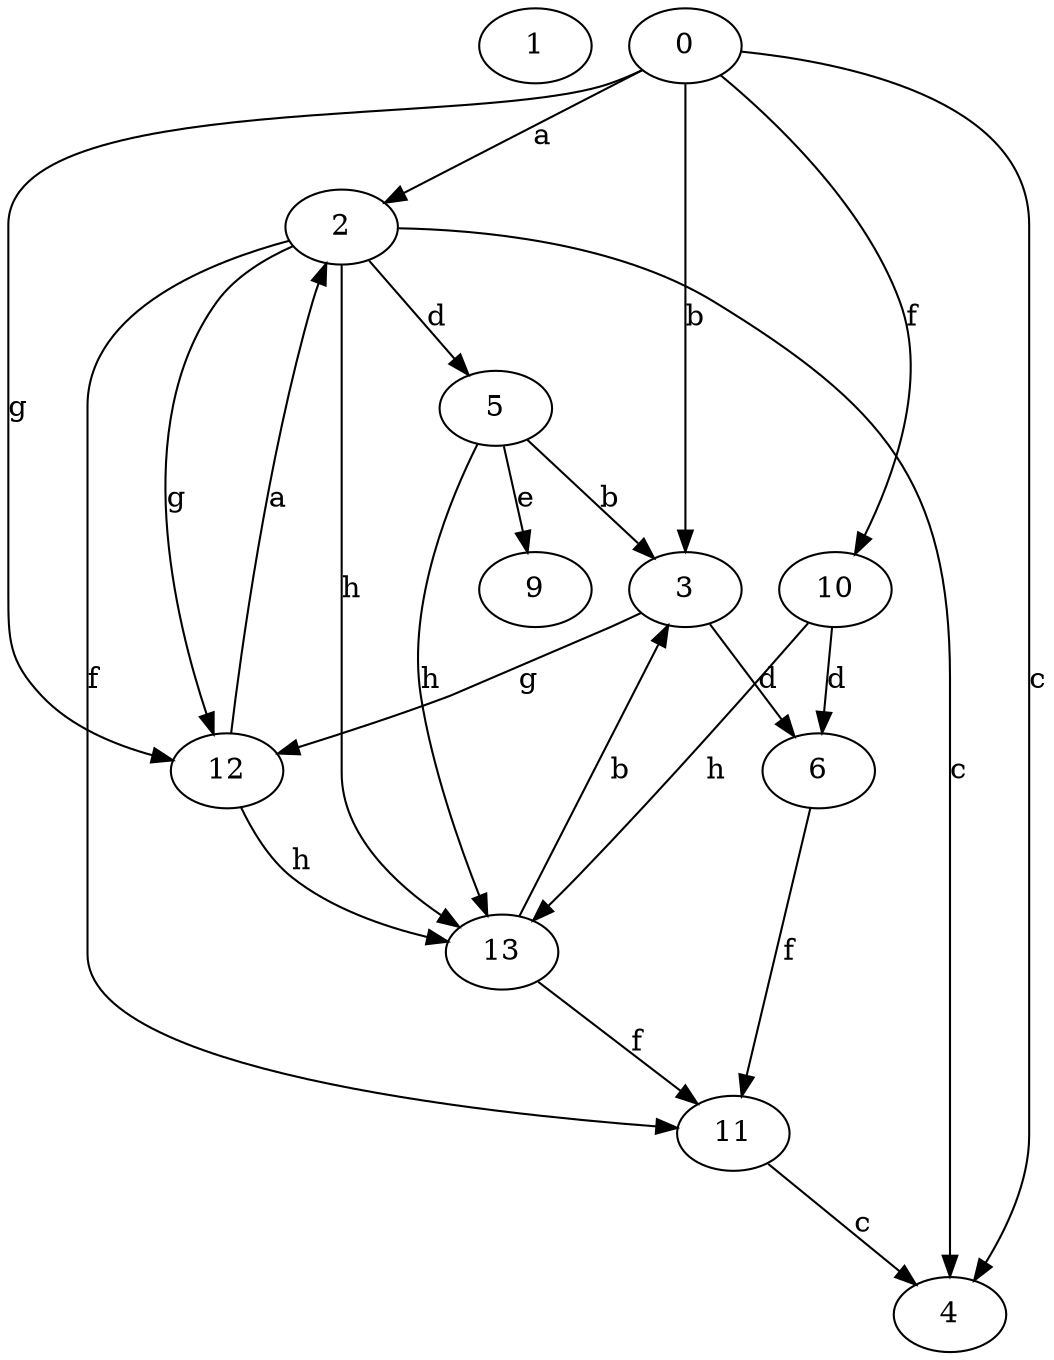 strict digraph  {
1;
2;
3;
4;
0;
5;
6;
9;
10;
11;
12;
13;
2 -> 4  [label=c];
2 -> 5  [label=d];
2 -> 11  [label=f];
2 -> 12  [label=g];
2 -> 13  [label=h];
3 -> 6  [label=d];
3 -> 12  [label=g];
0 -> 2  [label=a];
0 -> 3  [label=b];
0 -> 4  [label=c];
0 -> 10  [label=f];
0 -> 12  [label=g];
5 -> 3  [label=b];
5 -> 9  [label=e];
5 -> 13  [label=h];
6 -> 11  [label=f];
10 -> 6  [label=d];
10 -> 13  [label=h];
11 -> 4  [label=c];
12 -> 2  [label=a];
12 -> 13  [label=h];
13 -> 3  [label=b];
13 -> 11  [label=f];
}
